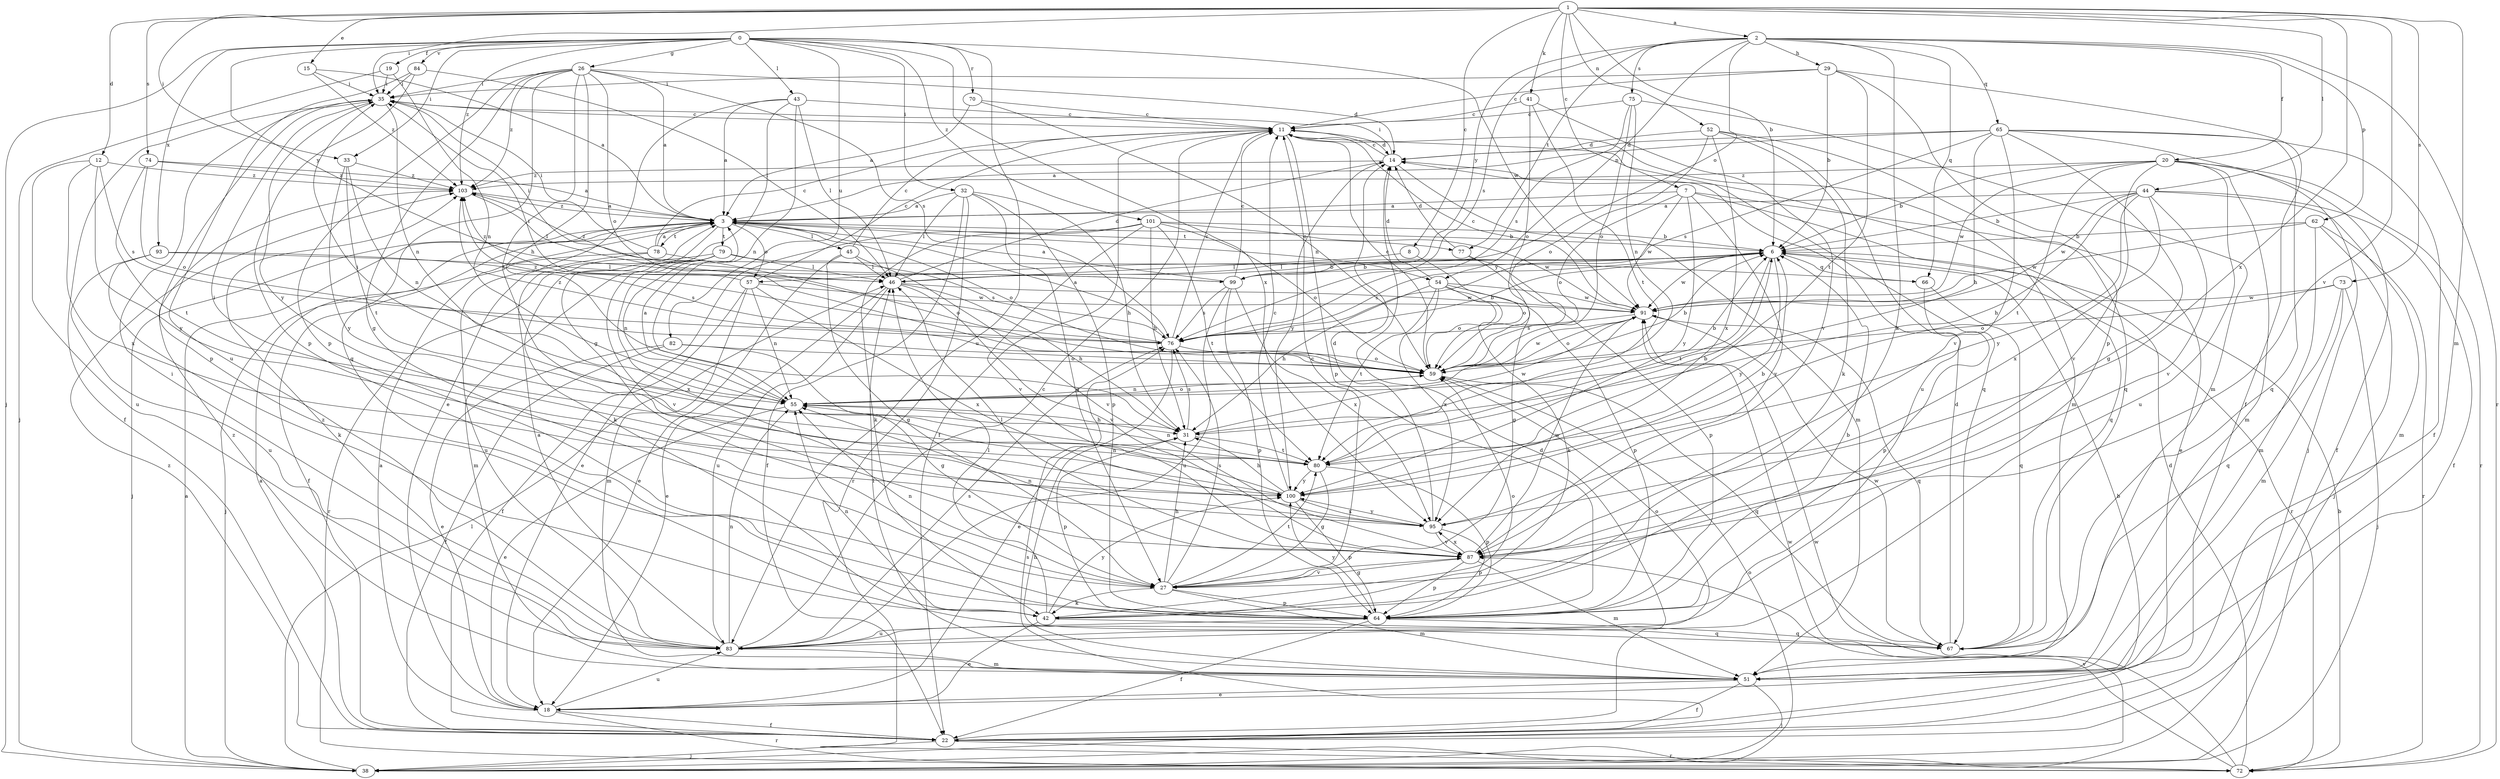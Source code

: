strict digraph  {
0;
1;
2;
3;
6;
7;
8;
11;
12;
14;
15;
18;
19;
20;
22;
26;
27;
29;
31;
32;
33;
35;
38;
41;
42;
43;
44;
45;
46;
51;
52;
54;
55;
57;
59;
62;
64;
65;
66;
67;
70;
72;
73;
74;
75;
76;
77;
78;
79;
80;
82;
83;
84;
87;
91;
93;
95;
99;
100;
101;
103;
0 -> 19  [label=f];
0 -> 26  [label=g];
0 -> 32  [label=i];
0 -> 33  [label=i];
0 -> 38  [label=j];
0 -> 43  [label=l];
0 -> 70  [label=r];
0 -> 82  [label=u];
0 -> 83  [label=u];
0 -> 84  [label=v];
0 -> 91  [label=w];
0 -> 93  [label=x];
0 -> 95  [label=x];
0 -> 99  [label=y];
0 -> 101  [label=z];
0 -> 103  [label=z];
1 -> 2  [label=a];
1 -> 6  [label=b];
1 -> 7  [label=c];
1 -> 8  [label=c];
1 -> 12  [label=d];
1 -> 15  [label=e];
1 -> 33  [label=i];
1 -> 35  [label=i];
1 -> 41  [label=k];
1 -> 44  [label=l];
1 -> 51  [label=m];
1 -> 52  [label=n];
1 -> 73  [label=s];
1 -> 74  [label=s];
1 -> 87  [label=v];
1 -> 95  [label=x];
2 -> 20  [label=f];
2 -> 29  [label=h];
2 -> 42  [label=k];
2 -> 54  [label=n];
2 -> 57  [label=o];
2 -> 62  [label=p];
2 -> 65  [label=q];
2 -> 66  [label=q];
2 -> 72  [label=r];
2 -> 75  [label=s];
2 -> 76  [label=s];
2 -> 77  [label=t];
2 -> 99  [label=y];
3 -> 6  [label=b];
3 -> 22  [label=f];
3 -> 38  [label=j];
3 -> 42  [label=k];
3 -> 45  [label=l];
3 -> 54  [label=n];
3 -> 57  [label=o];
3 -> 59  [label=o];
3 -> 77  [label=t];
3 -> 78  [label=t];
3 -> 79  [label=t];
3 -> 103  [label=z];
6 -> 46  [label=l];
6 -> 66  [label=q];
6 -> 72  [label=r];
6 -> 76  [label=s];
6 -> 80  [label=t];
6 -> 91  [label=w];
6 -> 99  [label=y];
6 -> 100  [label=y];
7 -> 3  [label=a];
7 -> 18  [label=e];
7 -> 59  [label=o];
7 -> 67  [label=q];
7 -> 87  [label=v];
7 -> 91  [label=w];
7 -> 100  [label=y];
8 -> 46  [label=l];
8 -> 59  [label=o];
11 -> 14  [label=d];
11 -> 22  [label=f];
11 -> 51  [label=m];
11 -> 64  [label=p];
11 -> 67  [label=q];
12 -> 76  [label=s];
12 -> 83  [label=u];
12 -> 95  [label=x];
12 -> 100  [label=y];
12 -> 103  [label=z];
14 -> 11  [label=c];
14 -> 35  [label=i];
14 -> 51  [label=m];
14 -> 100  [label=y];
14 -> 103  [label=z];
15 -> 3  [label=a];
15 -> 35  [label=i];
15 -> 103  [label=z];
18 -> 3  [label=a];
18 -> 22  [label=f];
18 -> 72  [label=r];
18 -> 83  [label=u];
19 -> 35  [label=i];
19 -> 38  [label=j];
19 -> 55  [label=n];
20 -> 6  [label=b];
20 -> 22  [label=f];
20 -> 51  [label=m];
20 -> 72  [label=r];
20 -> 80  [label=t];
20 -> 83  [label=u];
20 -> 87  [label=v];
20 -> 91  [label=w];
20 -> 103  [label=z];
22 -> 3  [label=a];
22 -> 6  [label=b];
22 -> 14  [label=d];
22 -> 38  [label=j];
22 -> 72  [label=r];
22 -> 103  [label=z];
26 -> 3  [label=a];
26 -> 14  [label=d];
26 -> 27  [label=g];
26 -> 31  [label=h];
26 -> 35  [label=i];
26 -> 59  [label=o];
26 -> 64  [label=p];
26 -> 67  [label=q];
26 -> 76  [label=s];
26 -> 80  [label=t];
26 -> 103  [label=z];
27 -> 11  [label=c];
27 -> 31  [label=h];
27 -> 42  [label=k];
27 -> 51  [label=m];
27 -> 55  [label=n];
27 -> 64  [label=p];
27 -> 76  [label=s];
27 -> 80  [label=t];
27 -> 87  [label=v];
29 -> 6  [label=b];
29 -> 11  [label=c];
29 -> 22  [label=f];
29 -> 35  [label=i];
29 -> 64  [label=p];
29 -> 80  [label=t];
31 -> 35  [label=i];
31 -> 64  [label=p];
31 -> 76  [label=s];
31 -> 80  [label=t];
31 -> 91  [label=w];
32 -> 3  [label=a];
32 -> 22  [label=f];
32 -> 27  [label=g];
32 -> 31  [label=h];
32 -> 46  [label=l];
32 -> 64  [label=p];
32 -> 72  [label=r];
33 -> 55  [label=n];
33 -> 80  [label=t];
33 -> 100  [label=y];
33 -> 103  [label=z];
35 -> 11  [label=c];
35 -> 22  [label=f];
35 -> 55  [label=n];
35 -> 64  [label=p];
35 -> 100  [label=y];
38 -> 3  [label=a];
38 -> 46  [label=l];
38 -> 59  [label=o];
38 -> 76  [label=s];
38 -> 91  [label=w];
41 -> 11  [label=c];
41 -> 59  [label=o];
41 -> 80  [label=t];
41 -> 87  [label=v];
42 -> 18  [label=e];
42 -> 46  [label=l];
42 -> 55  [label=n];
42 -> 59  [label=o];
42 -> 67  [label=q];
42 -> 100  [label=y];
43 -> 3  [label=a];
43 -> 11  [label=c];
43 -> 18  [label=e];
43 -> 27  [label=g];
43 -> 46  [label=l];
43 -> 55  [label=n];
44 -> 3  [label=a];
44 -> 6  [label=b];
44 -> 22  [label=f];
44 -> 31  [label=h];
44 -> 51  [label=m];
44 -> 87  [label=v];
44 -> 91  [label=w];
44 -> 95  [label=x];
44 -> 100  [label=y];
45 -> 11  [label=c];
45 -> 18  [label=e];
45 -> 27  [label=g];
45 -> 46  [label=l];
45 -> 87  [label=v];
46 -> 6  [label=b];
46 -> 14  [label=d];
46 -> 18  [label=e];
46 -> 31  [label=h];
46 -> 83  [label=u];
46 -> 87  [label=v];
46 -> 91  [label=w];
51 -> 18  [label=e];
51 -> 22  [label=f];
51 -> 31  [label=h];
51 -> 38  [label=j];
51 -> 46  [label=l];
51 -> 103  [label=z];
52 -> 14  [label=d];
52 -> 42  [label=k];
52 -> 59  [label=o];
52 -> 67  [label=q];
52 -> 83  [label=u];
52 -> 95  [label=x];
54 -> 14  [label=d];
54 -> 31  [label=h];
54 -> 42  [label=k];
54 -> 59  [label=o];
54 -> 64  [label=p];
54 -> 80  [label=t];
54 -> 91  [label=w];
54 -> 95  [label=x];
55 -> 3  [label=a];
55 -> 6  [label=b];
55 -> 18  [label=e];
55 -> 31  [label=h];
55 -> 59  [label=o];
57 -> 11  [label=c];
57 -> 22  [label=f];
57 -> 51  [label=m];
57 -> 55  [label=n];
57 -> 91  [label=w];
57 -> 95  [label=x];
57 -> 103  [label=z];
59 -> 6  [label=b];
59 -> 11  [label=c];
59 -> 55  [label=n];
59 -> 67  [label=q];
59 -> 91  [label=w];
59 -> 103  [label=z];
62 -> 6  [label=b];
62 -> 38  [label=j];
62 -> 51  [label=m];
62 -> 72  [label=r];
62 -> 91  [label=w];
64 -> 6  [label=b];
64 -> 22  [label=f];
64 -> 67  [label=q];
64 -> 83  [label=u];
64 -> 100  [label=y];
65 -> 3  [label=a];
65 -> 14  [label=d];
65 -> 22  [label=f];
65 -> 27  [label=g];
65 -> 31  [label=h];
65 -> 38  [label=j];
65 -> 67  [label=q];
65 -> 76  [label=s];
65 -> 87  [label=v];
66 -> 64  [label=p];
66 -> 67  [label=q];
66 -> 103  [label=z];
67 -> 14  [label=d];
67 -> 91  [label=w];
70 -> 3  [label=a];
70 -> 11  [label=c];
70 -> 59  [label=o];
72 -> 6  [label=b];
72 -> 14  [label=d];
72 -> 87  [label=v];
72 -> 91  [label=w];
73 -> 38  [label=j];
73 -> 51  [label=m];
73 -> 59  [label=o];
73 -> 67  [label=q];
73 -> 91  [label=w];
74 -> 3  [label=a];
74 -> 59  [label=o];
74 -> 80  [label=t];
74 -> 103  [label=z];
75 -> 11  [label=c];
75 -> 51  [label=m];
75 -> 55  [label=n];
75 -> 59  [label=o];
75 -> 76  [label=s];
76 -> 3  [label=a];
76 -> 6  [label=b];
76 -> 11  [label=c];
76 -> 18  [label=e];
76 -> 35  [label=i];
76 -> 59  [label=o];
76 -> 103  [label=z];
77 -> 14  [label=d];
77 -> 27  [label=g];
77 -> 64  [label=p];
78 -> 3  [label=a];
78 -> 11  [label=c];
78 -> 35  [label=i];
78 -> 38  [label=j];
78 -> 59  [label=o];
78 -> 83  [label=u];
79 -> 46  [label=l];
79 -> 51  [label=m];
79 -> 55  [label=n];
79 -> 72  [label=r];
79 -> 76  [label=s];
79 -> 87  [label=v];
79 -> 95  [label=x];
80 -> 6  [label=b];
80 -> 27  [label=g];
80 -> 55  [label=n];
80 -> 64  [label=p];
80 -> 100  [label=y];
82 -> 18  [label=e];
82 -> 22  [label=f];
82 -> 27  [label=g];
82 -> 59  [label=o];
83 -> 3  [label=a];
83 -> 11  [label=c];
83 -> 35  [label=i];
83 -> 51  [label=m];
83 -> 55  [label=n];
83 -> 59  [label=o];
83 -> 76  [label=s];
83 -> 103  [label=z];
84 -> 35  [label=i];
84 -> 46  [label=l];
84 -> 64  [label=p];
84 -> 83  [label=u];
87 -> 27  [label=g];
87 -> 46  [label=l];
87 -> 51  [label=m];
87 -> 55  [label=n];
87 -> 64  [label=p];
87 -> 91  [label=w];
87 -> 95  [label=x];
91 -> 11  [label=c];
91 -> 59  [label=o];
91 -> 67  [label=q];
91 -> 76  [label=s];
93 -> 42  [label=k];
93 -> 46  [label=l];
93 -> 76  [label=s];
93 -> 83  [label=u];
95 -> 14  [label=d];
95 -> 64  [label=p];
95 -> 87  [label=v];
95 -> 100  [label=y];
99 -> 3  [label=a];
99 -> 6  [label=b];
99 -> 11  [label=c];
99 -> 35  [label=i];
99 -> 64  [label=p];
99 -> 76  [label=s];
99 -> 83  [label=u];
99 -> 95  [label=x];
100 -> 6  [label=b];
100 -> 11  [label=c];
100 -> 31  [label=h];
100 -> 35  [label=i];
100 -> 55  [label=n];
100 -> 64  [label=p];
100 -> 95  [label=x];
101 -> 6  [label=b];
101 -> 18  [label=e];
101 -> 31  [label=h];
101 -> 42  [label=k];
101 -> 59  [label=o];
101 -> 80  [label=t];
101 -> 87  [label=v];
101 -> 91  [label=w];
103 -> 3  [label=a];
103 -> 46  [label=l];
}
